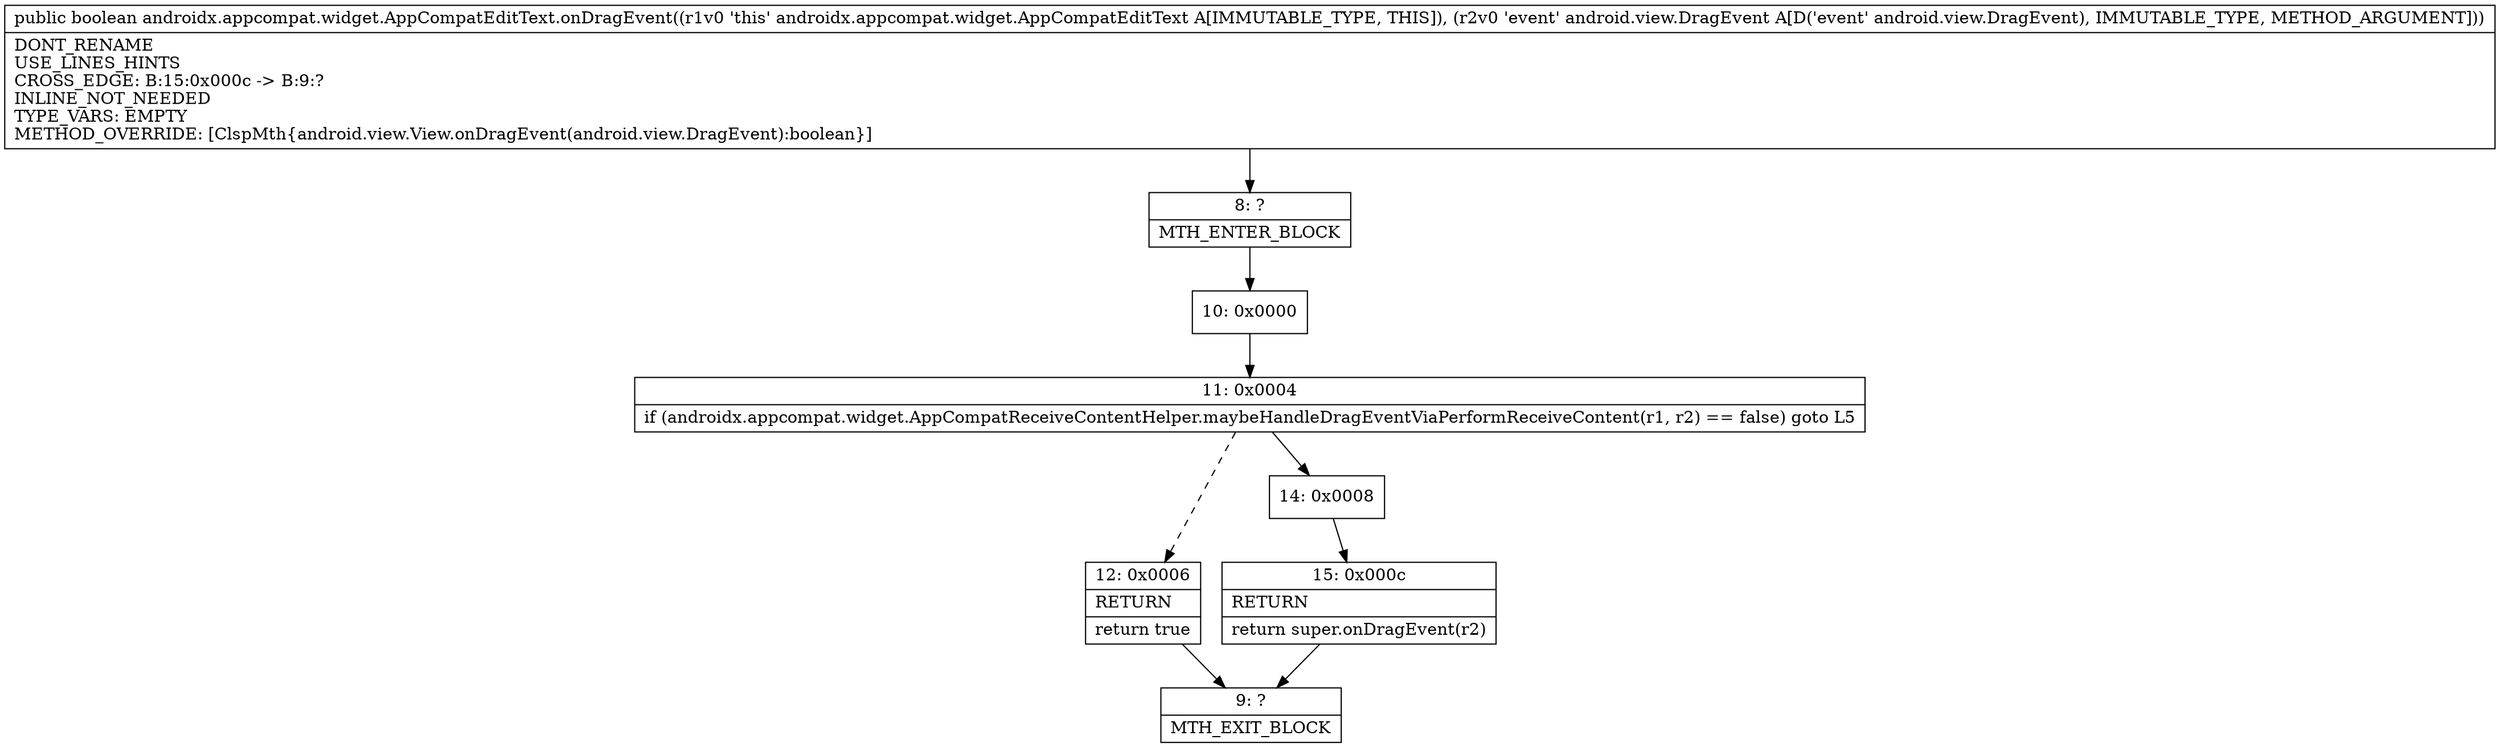 digraph "CFG forandroidx.appcompat.widget.AppCompatEditText.onDragEvent(Landroid\/view\/DragEvent;)Z" {
Node_8 [shape=record,label="{8\:\ ?|MTH_ENTER_BLOCK\l}"];
Node_10 [shape=record,label="{10\:\ 0x0000}"];
Node_11 [shape=record,label="{11\:\ 0x0004|if (androidx.appcompat.widget.AppCompatReceiveContentHelper.maybeHandleDragEventViaPerformReceiveContent(r1, r2) == false) goto L5\l}"];
Node_12 [shape=record,label="{12\:\ 0x0006|RETURN\l|return true\l}"];
Node_9 [shape=record,label="{9\:\ ?|MTH_EXIT_BLOCK\l}"];
Node_14 [shape=record,label="{14\:\ 0x0008}"];
Node_15 [shape=record,label="{15\:\ 0x000c|RETURN\l|return super.onDragEvent(r2)\l}"];
MethodNode[shape=record,label="{public boolean androidx.appcompat.widget.AppCompatEditText.onDragEvent((r1v0 'this' androidx.appcompat.widget.AppCompatEditText A[IMMUTABLE_TYPE, THIS]), (r2v0 'event' android.view.DragEvent A[D('event' android.view.DragEvent), IMMUTABLE_TYPE, METHOD_ARGUMENT]))  | DONT_RENAME\lUSE_LINES_HINTS\lCROSS_EDGE: B:15:0x000c \-\> B:9:?\lINLINE_NOT_NEEDED\lTYPE_VARS: EMPTY\lMETHOD_OVERRIDE: [ClspMth\{android.view.View.onDragEvent(android.view.DragEvent):boolean\}]\l}"];
MethodNode -> Node_8;Node_8 -> Node_10;
Node_10 -> Node_11;
Node_11 -> Node_12[style=dashed];
Node_11 -> Node_14;
Node_12 -> Node_9;
Node_14 -> Node_15;
Node_15 -> Node_9;
}

